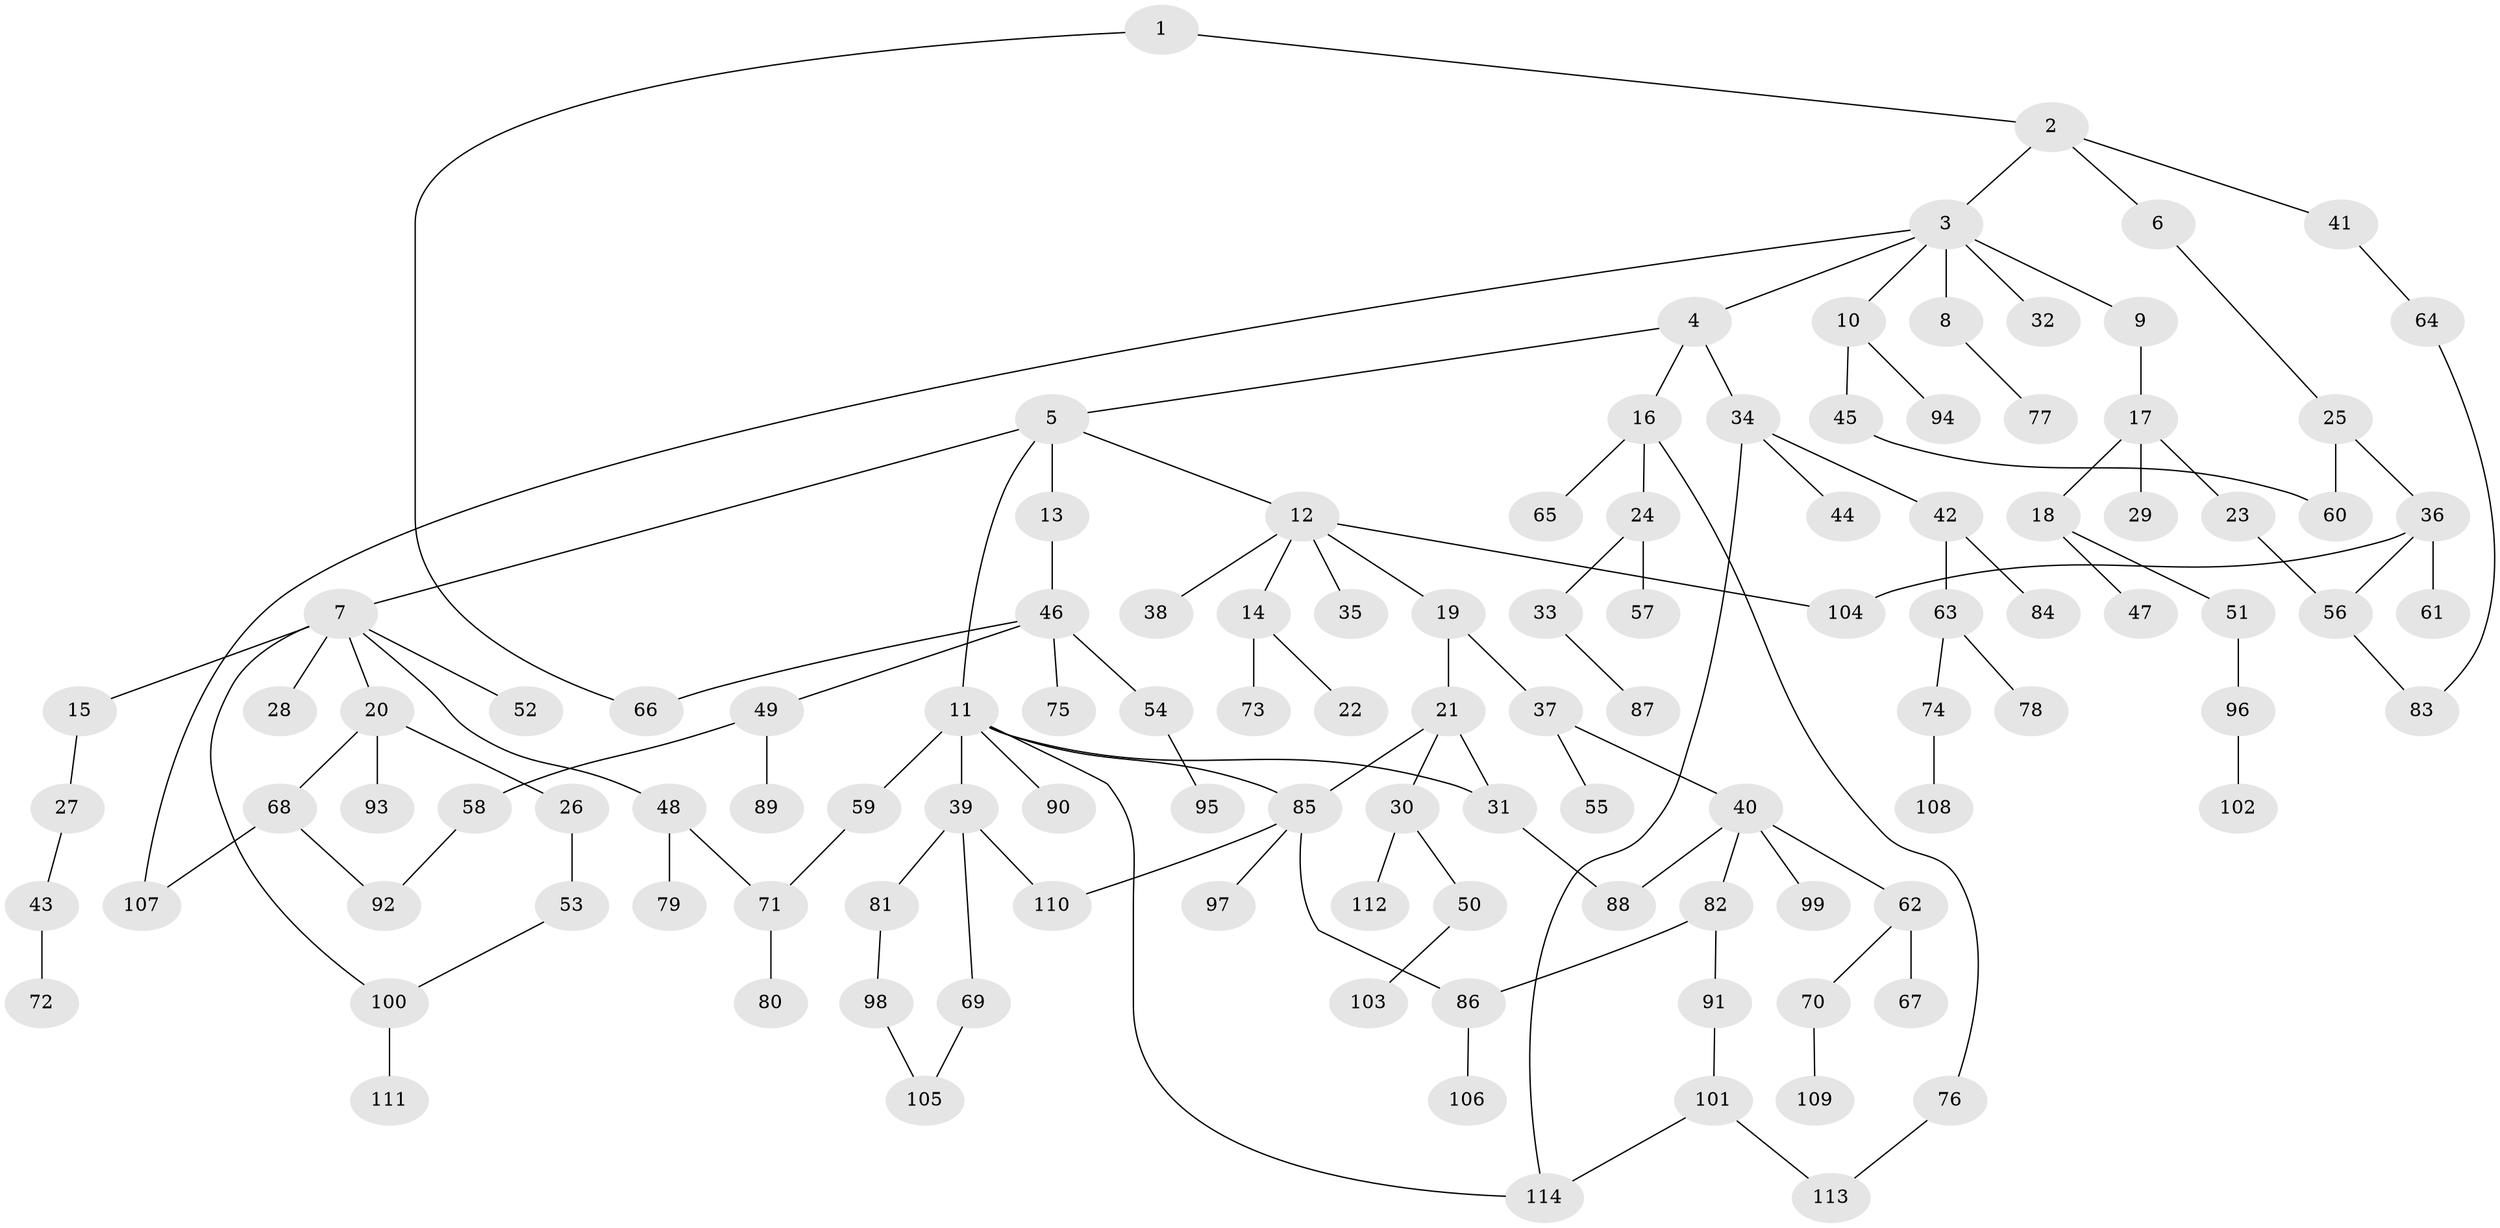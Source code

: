 // coarse degree distribution, {2: 0.30666666666666664, 4: 0.08, 6: 0.013333333333333334, 5: 0.09333333333333334, 8: 0.013333333333333334, 1: 0.3333333333333333, 3: 0.14666666666666667, 7: 0.013333333333333334}
// Generated by graph-tools (version 1.1) at 2025/23/03/03/25 07:23:30]
// undirected, 114 vertices, 131 edges
graph export_dot {
graph [start="1"]
  node [color=gray90,style=filled];
  1;
  2;
  3;
  4;
  5;
  6;
  7;
  8;
  9;
  10;
  11;
  12;
  13;
  14;
  15;
  16;
  17;
  18;
  19;
  20;
  21;
  22;
  23;
  24;
  25;
  26;
  27;
  28;
  29;
  30;
  31;
  32;
  33;
  34;
  35;
  36;
  37;
  38;
  39;
  40;
  41;
  42;
  43;
  44;
  45;
  46;
  47;
  48;
  49;
  50;
  51;
  52;
  53;
  54;
  55;
  56;
  57;
  58;
  59;
  60;
  61;
  62;
  63;
  64;
  65;
  66;
  67;
  68;
  69;
  70;
  71;
  72;
  73;
  74;
  75;
  76;
  77;
  78;
  79;
  80;
  81;
  82;
  83;
  84;
  85;
  86;
  87;
  88;
  89;
  90;
  91;
  92;
  93;
  94;
  95;
  96;
  97;
  98;
  99;
  100;
  101;
  102;
  103;
  104;
  105;
  106;
  107;
  108;
  109;
  110;
  111;
  112;
  113;
  114;
  1 -- 2;
  1 -- 66;
  2 -- 3;
  2 -- 6;
  2 -- 41;
  3 -- 4;
  3 -- 8;
  3 -- 9;
  3 -- 10;
  3 -- 32;
  3 -- 107;
  4 -- 5;
  4 -- 16;
  4 -- 34;
  5 -- 7;
  5 -- 11;
  5 -- 12;
  5 -- 13;
  6 -- 25;
  7 -- 15;
  7 -- 20;
  7 -- 28;
  7 -- 48;
  7 -- 52;
  7 -- 100;
  8 -- 77;
  9 -- 17;
  10 -- 45;
  10 -- 94;
  11 -- 39;
  11 -- 59;
  11 -- 90;
  11 -- 114;
  11 -- 31;
  11 -- 85;
  12 -- 14;
  12 -- 19;
  12 -- 35;
  12 -- 38;
  12 -- 104;
  13 -- 46;
  14 -- 22;
  14 -- 73;
  15 -- 27;
  16 -- 24;
  16 -- 65;
  16 -- 76;
  17 -- 18;
  17 -- 23;
  17 -- 29;
  18 -- 47;
  18 -- 51;
  19 -- 21;
  19 -- 37;
  20 -- 26;
  20 -- 68;
  20 -- 93;
  21 -- 30;
  21 -- 31;
  21 -- 85;
  23 -- 56;
  24 -- 33;
  24 -- 57;
  25 -- 36;
  25 -- 60;
  26 -- 53;
  27 -- 43;
  30 -- 50;
  30 -- 112;
  31 -- 88;
  33 -- 87;
  34 -- 42;
  34 -- 44;
  34 -- 114;
  36 -- 61;
  36 -- 104;
  36 -- 56;
  37 -- 40;
  37 -- 55;
  39 -- 69;
  39 -- 81;
  39 -- 110;
  40 -- 62;
  40 -- 82;
  40 -- 99;
  40 -- 88;
  41 -- 64;
  42 -- 63;
  42 -- 84;
  43 -- 72;
  45 -- 60;
  46 -- 49;
  46 -- 54;
  46 -- 75;
  46 -- 66;
  48 -- 71;
  48 -- 79;
  49 -- 58;
  49 -- 89;
  50 -- 103;
  51 -- 96;
  53 -- 100;
  54 -- 95;
  56 -- 83;
  58 -- 92;
  59 -- 71;
  62 -- 67;
  62 -- 70;
  63 -- 74;
  63 -- 78;
  64 -- 83;
  68 -- 92;
  68 -- 107;
  69 -- 105;
  70 -- 109;
  71 -- 80;
  74 -- 108;
  76 -- 113;
  81 -- 98;
  82 -- 91;
  82 -- 86;
  85 -- 86;
  85 -- 97;
  85 -- 110;
  86 -- 106;
  91 -- 101;
  96 -- 102;
  98 -- 105;
  100 -- 111;
  101 -- 114;
  101 -- 113;
}
